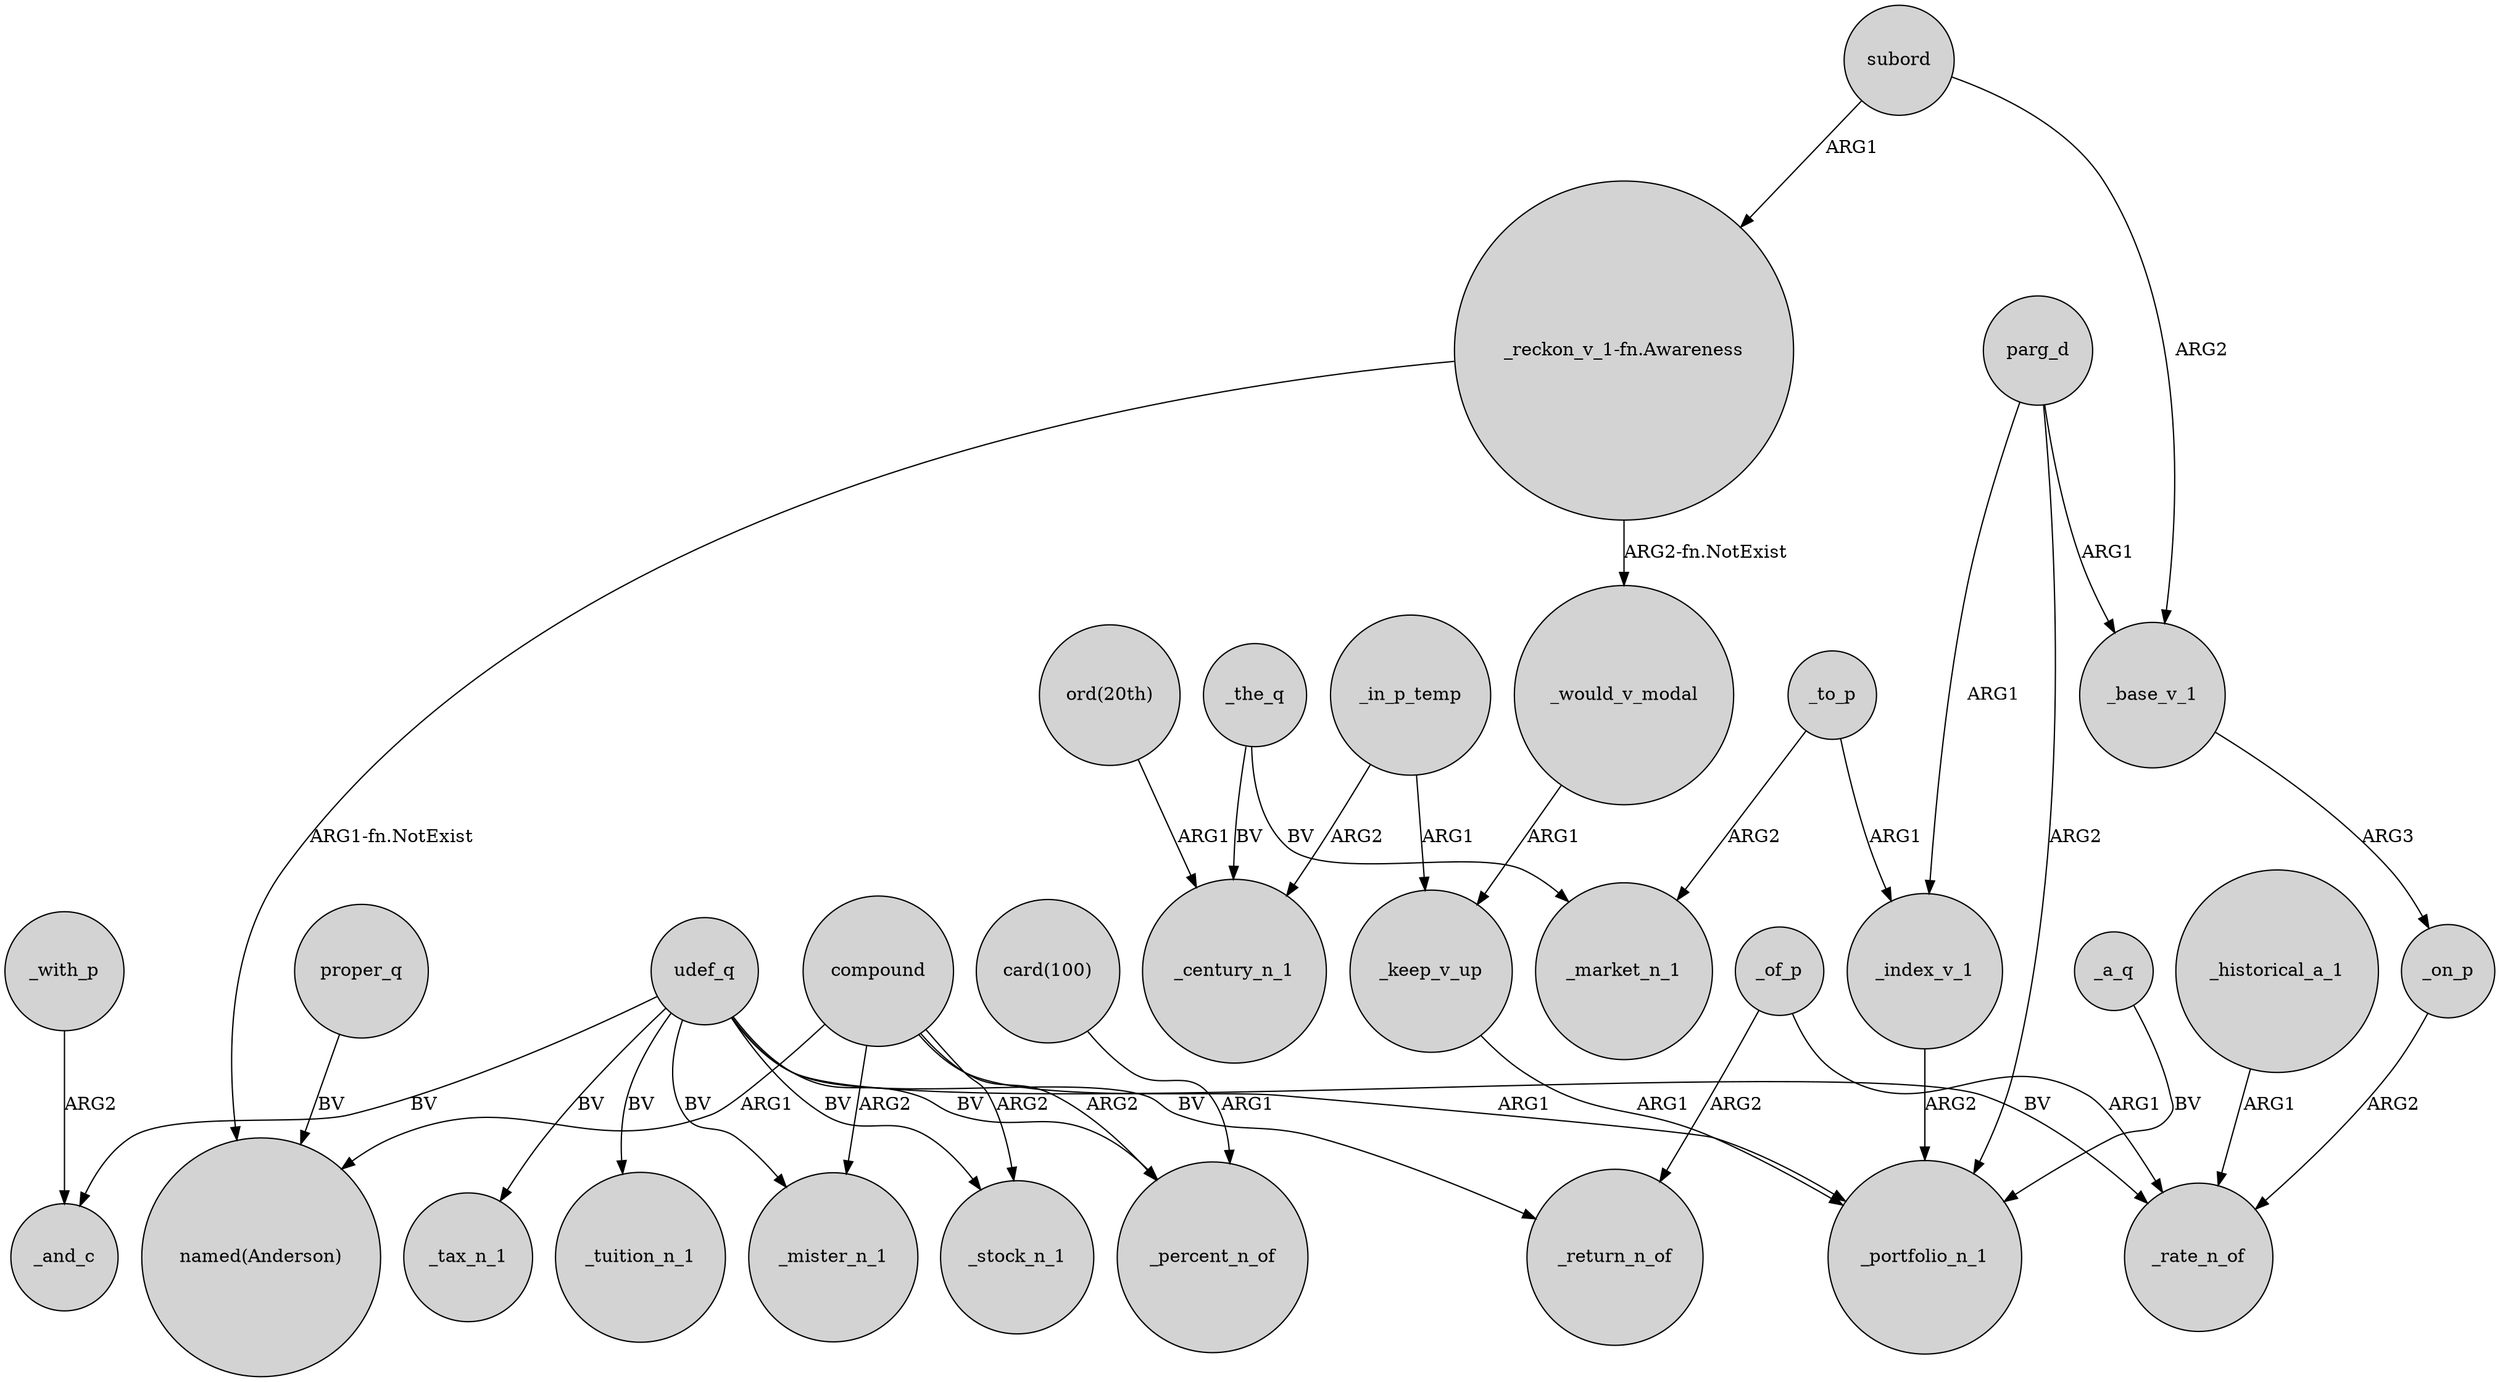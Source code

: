 digraph {
	node [shape=circle style=filled]
	subord -> _base_v_1 [label=ARG2]
	_with_p -> _and_c [label=ARG2]
	_in_p_temp -> _keep_v_up [label=ARG1]
	_on_p -> _rate_n_of [label=ARG2]
	_base_v_1 -> _on_p [label=ARG3]
	_to_p -> _index_v_1 [label=ARG1]
	proper_q -> "named(Anderson)" [label=BV]
	compound -> _mister_n_1 [label=ARG2]
	udef_q -> _return_n_of [label=BV]
	subord -> "_reckon_v_1-fn.Awareness" [label=ARG1]
	"_reckon_v_1-fn.Awareness" -> _would_v_modal [label="ARG2-fn.NotExist"]
	"_reckon_v_1-fn.Awareness" -> "named(Anderson)" [label="ARG1-fn.NotExist"]
	udef_q -> _mister_n_1 [label=BV]
	"ord(20th)" -> _century_n_1 [label=ARG1]
	udef_q -> _rate_n_of [label=BV]
	_of_p -> _return_n_of [label=ARG2]
	compound -> _portfolio_n_1 [label=ARG1]
	_index_v_1 -> _portfolio_n_1 [label=ARG2]
	_keep_v_up -> _portfolio_n_1 [label=ARG1]
	compound -> _percent_n_of [label=ARG2]
	compound -> _stock_n_1 [label=ARG2]
	_to_p -> _market_n_1 [label=ARG2]
	udef_q -> _tax_n_1 [label=BV]
	compound -> "named(Anderson)" [label=ARG1]
	udef_q -> _stock_n_1 [label=BV]
	_historical_a_1 -> _rate_n_of [label=ARG1]
	_in_p_temp -> _century_n_1 [label=ARG2]
	parg_d -> _index_v_1 [label=ARG1]
	parg_d -> _portfolio_n_1 [label=ARG2]
	_the_q -> _century_n_1 [label=BV]
	parg_d -> _base_v_1 [label=ARG1]
	_a_q -> _portfolio_n_1 [label=BV]
	udef_q -> _tuition_n_1 [label=BV]
	udef_q -> _percent_n_of [label=BV]
	"card(100)" -> _percent_n_of [label=ARG1]
	_the_q -> _market_n_1 [label=BV]
	udef_q -> _and_c [label=BV]
	_of_p -> _rate_n_of [label=ARG1]
	_would_v_modal -> _keep_v_up [label=ARG1]
}

